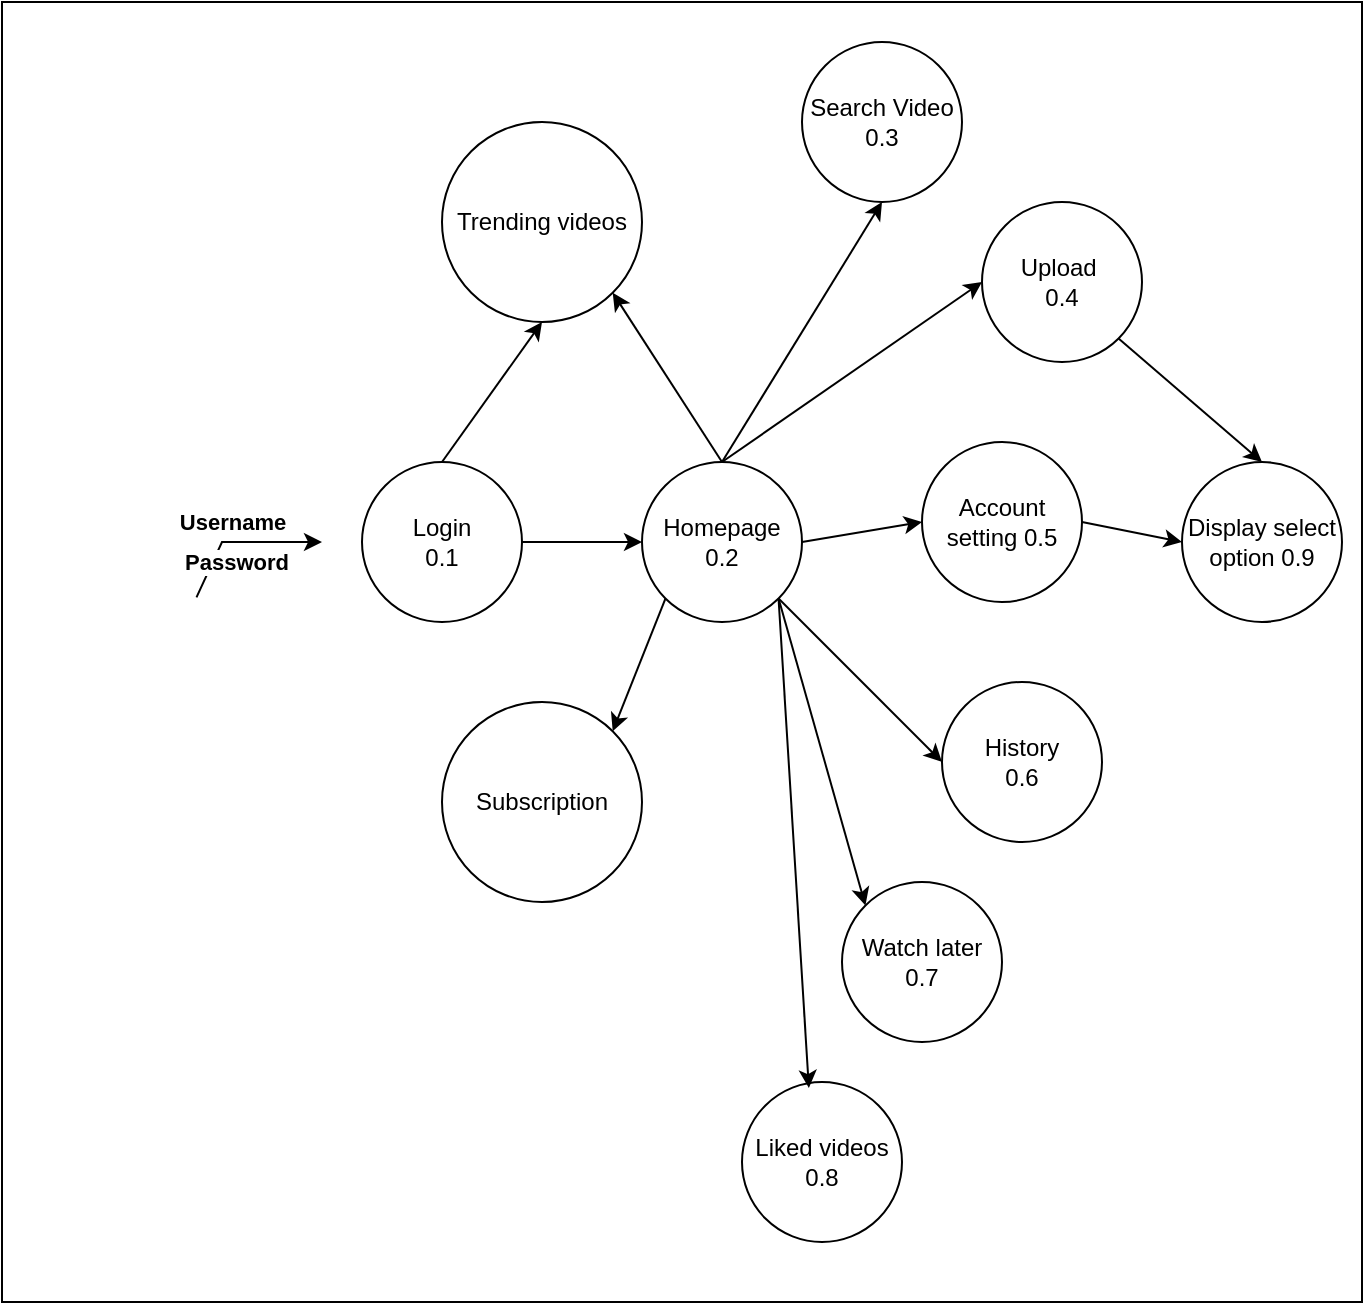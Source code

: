 <mxfile version="24.0.7" type="github">
  <diagram name="Page-1" id="U-ADLFAoI3-rypVU0R8v">
    <mxGraphModel dx="1252" dy="604" grid="1" gridSize="10" guides="1" tooltips="1" connect="1" arrows="1" fold="1" page="1" pageScale="1" pageWidth="850" pageHeight="1100" math="0" shadow="0">
      <root>
        <mxCell id="0" />
        <mxCell id="1" parent="0" />
        <mxCell id="hOtH7BCvJ5t-cadscSEQ-1" value="" style="rounded=0;whiteSpace=wrap;html=1;strokeColor=#000000;" vertex="1" parent="1">
          <mxGeometry x="150" y="10" width="680" height="650" as="geometry" />
        </mxCell>
        <mxCell id="hOtH7BCvJ5t-cadscSEQ-2" value="Username" style="endArrow=classic;html=1;rounded=0;exitX=0.143;exitY=0.458;exitDx=0;exitDy=0;exitPerimeter=0;flowAnimation=0;fontStyle=1" edge="1" parent="1" source="hOtH7BCvJ5t-cadscSEQ-1">
          <mxGeometry x="-0.114" y="10" width="50" height="50" relative="1" as="geometry">
            <mxPoint x="400" y="330" as="sourcePoint" />
            <mxPoint x="310" y="280" as="targetPoint" />
            <Array as="points">
              <mxPoint x="260" y="280" />
            </Array>
            <mxPoint as="offset" />
          </mxGeometry>
        </mxCell>
        <mxCell id="hOtH7BCvJ5t-cadscSEQ-3" value="Password" style="endArrow=classic;html=1;rounded=0;exitX=0.143;exitY=0.458;exitDx=0;exitDy=0;exitPerimeter=0;flowAnimation=0;fontStyle=1;strokeColor=#c20f0f;arcSize=20;fillOpacity=0;strokeOpacity=0;" edge="1" parent="1">
          <mxGeometry x="-0.231" y="20" width="50" height="50" relative="1" as="geometry">
            <mxPoint x="240" y="310" as="sourcePoint" />
            <mxPoint x="310" y="310" as="targetPoint" />
            <Array as="points">
              <mxPoint x="268" y="310" />
            </Array>
            <mxPoint as="offset" />
          </mxGeometry>
        </mxCell>
        <mxCell id="hOtH7BCvJ5t-cadscSEQ-4" value="Login&lt;div&gt;0.1&lt;/div&gt;" style="ellipse;whiteSpace=wrap;html=1;aspect=fixed;" vertex="1" parent="1">
          <mxGeometry x="330" y="240" width="80" height="80" as="geometry" />
        </mxCell>
        <mxCell id="hOtH7BCvJ5t-cadscSEQ-5" value="Homepage&lt;div&gt;0.2&lt;/div&gt;" style="ellipse;whiteSpace=wrap;html=1;aspect=fixed;" vertex="1" parent="1">
          <mxGeometry x="470" y="240" width="80" height="80" as="geometry" />
        </mxCell>
        <mxCell id="hOtH7BCvJ5t-cadscSEQ-6" value="Display select option 0.9" style="ellipse;whiteSpace=wrap;html=1;aspect=fixed;" vertex="1" parent="1">
          <mxGeometry x="740" y="240" width="80" height="80" as="geometry" />
        </mxCell>
        <mxCell id="hOtH7BCvJ5t-cadscSEQ-7" value="Trending videos" style="ellipse;whiteSpace=wrap;html=1;aspect=fixed;" vertex="1" parent="1">
          <mxGeometry x="370" y="70" width="100" height="100" as="geometry" />
        </mxCell>
        <mxCell id="hOtH7BCvJ5t-cadscSEQ-8" value="Upload&amp;nbsp;&lt;div&gt;0.4&lt;/div&gt;" style="ellipse;whiteSpace=wrap;html=1;aspect=fixed;" vertex="1" parent="1">
          <mxGeometry x="640" y="110" width="80" height="80" as="geometry" />
        </mxCell>
        <mxCell id="hOtH7BCvJ5t-cadscSEQ-9" value="Search Video&lt;div&gt;0.3&lt;/div&gt;" style="ellipse;whiteSpace=wrap;html=1;aspect=fixed;" vertex="1" parent="1">
          <mxGeometry x="550" y="30" width="80" height="80" as="geometry" />
        </mxCell>
        <mxCell id="hOtH7BCvJ5t-cadscSEQ-10" value="" style="endArrow=classic;html=1;rounded=0;exitX=1;exitY=0.5;exitDx=0;exitDy=0;entryX=0;entryY=0.5;entryDx=0;entryDy=0;" edge="1" parent="1" source="hOtH7BCvJ5t-cadscSEQ-4" target="hOtH7BCvJ5t-cadscSEQ-5">
          <mxGeometry width="50" height="50" relative="1" as="geometry">
            <mxPoint x="460" y="220" as="sourcePoint" />
            <mxPoint x="510" y="170" as="targetPoint" />
          </mxGeometry>
        </mxCell>
        <mxCell id="hOtH7BCvJ5t-cadscSEQ-11" value="" style="endArrow=classic;html=1;rounded=0;exitX=0.5;exitY=0;exitDx=0;exitDy=0;entryX=0.5;entryY=1;entryDx=0;entryDy=0;" edge="1" parent="1" source="hOtH7BCvJ5t-cadscSEQ-4" target="hOtH7BCvJ5t-cadscSEQ-7">
          <mxGeometry width="50" height="50" relative="1" as="geometry">
            <mxPoint x="420" y="290" as="sourcePoint" />
            <mxPoint x="480" y="290" as="targetPoint" />
          </mxGeometry>
        </mxCell>
        <mxCell id="hOtH7BCvJ5t-cadscSEQ-12" value="" style="endArrow=classic;html=1;rounded=0;exitX=0.5;exitY=0;exitDx=0;exitDy=0;entryX=0.5;entryY=1;entryDx=0;entryDy=0;" edge="1" parent="1" source="hOtH7BCvJ5t-cadscSEQ-5" target="hOtH7BCvJ5t-cadscSEQ-9">
          <mxGeometry width="50" height="50" relative="1" as="geometry">
            <mxPoint x="460" y="220" as="sourcePoint" />
            <mxPoint x="510" y="170" as="targetPoint" />
          </mxGeometry>
        </mxCell>
        <mxCell id="hOtH7BCvJ5t-cadscSEQ-13" value="" style="endArrow=classic;html=1;rounded=0;exitX=0.5;exitY=0;exitDx=0;exitDy=0;entryX=1;entryY=1;entryDx=0;entryDy=0;" edge="1" parent="1" source="hOtH7BCvJ5t-cadscSEQ-5" target="hOtH7BCvJ5t-cadscSEQ-7">
          <mxGeometry width="50" height="50" relative="1" as="geometry">
            <mxPoint x="520" y="250" as="sourcePoint" />
            <mxPoint x="600" y="120" as="targetPoint" />
          </mxGeometry>
        </mxCell>
        <mxCell id="hOtH7BCvJ5t-cadscSEQ-14" value="" style="endArrow=classic;html=1;rounded=0;exitX=0.5;exitY=0;exitDx=0;exitDy=0;entryX=0;entryY=0.5;entryDx=0;entryDy=0;" edge="1" parent="1" source="hOtH7BCvJ5t-cadscSEQ-5" target="hOtH7BCvJ5t-cadscSEQ-8">
          <mxGeometry width="50" height="50" relative="1" as="geometry">
            <mxPoint x="520" y="250" as="sourcePoint" />
            <mxPoint x="465" y="165" as="targetPoint" />
          </mxGeometry>
        </mxCell>
        <mxCell id="hOtH7BCvJ5t-cadscSEQ-16" value="" style="endArrow=classic;html=1;rounded=0;entryX=0.5;entryY=0;entryDx=0;entryDy=0;exitX=1;exitY=1;exitDx=0;exitDy=0;" edge="1" parent="1" source="hOtH7BCvJ5t-cadscSEQ-8" target="hOtH7BCvJ5t-cadscSEQ-6">
          <mxGeometry width="50" height="50" relative="1" as="geometry">
            <mxPoint x="610" y="220" as="sourcePoint" />
            <mxPoint x="660" y="170" as="targetPoint" />
          </mxGeometry>
        </mxCell>
        <mxCell id="hOtH7BCvJ5t-cadscSEQ-17" value="Account setting 0.5" style="ellipse;whiteSpace=wrap;html=1;aspect=fixed;" vertex="1" parent="1">
          <mxGeometry x="610" y="230" width="80" height="80" as="geometry" />
        </mxCell>
        <mxCell id="hOtH7BCvJ5t-cadscSEQ-18" value="" style="endArrow=classic;html=1;rounded=0;exitX=1;exitY=0.5;exitDx=0;exitDy=0;entryX=0;entryY=0.5;entryDx=0;entryDy=0;" edge="1" parent="1" source="hOtH7BCvJ5t-cadscSEQ-5" target="hOtH7BCvJ5t-cadscSEQ-17">
          <mxGeometry width="50" height="50" relative="1" as="geometry">
            <mxPoint x="610" y="220" as="sourcePoint" />
            <mxPoint x="660" y="170" as="targetPoint" />
          </mxGeometry>
        </mxCell>
        <mxCell id="hOtH7BCvJ5t-cadscSEQ-19" value="" style="endArrow=classic;html=1;rounded=0;entryX=0;entryY=0.5;entryDx=0;entryDy=0;exitX=1;exitY=0.5;exitDx=0;exitDy=0;" edge="1" parent="1" source="hOtH7BCvJ5t-cadscSEQ-17" target="hOtH7BCvJ5t-cadscSEQ-6">
          <mxGeometry width="50" height="50" relative="1" as="geometry">
            <mxPoint x="610" y="220" as="sourcePoint" />
            <mxPoint x="660" y="170" as="targetPoint" />
          </mxGeometry>
        </mxCell>
        <mxCell id="hOtH7BCvJ5t-cadscSEQ-20" value="History&lt;div&gt;0.6&lt;/div&gt;" style="ellipse;whiteSpace=wrap;html=1;aspect=fixed;" vertex="1" parent="1">
          <mxGeometry x="620" y="350" width="80" height="80" as="geometry" />
        </mxCell>
        <mxCell id="hOtH7BCvJ5t-cadscSEQ-21" value="Subscription" style="ellipse;whiteSpace=wrap;html=1;aspect=fixed;" vertex="1" parent="1">
          <mxGeometry x="370" y="360" width="100" height="100" as="geometry" />
        </mxCell>
        <mxCell id="hOtH7BCvJ5t-cadscSEQ-22" value="Liked videos&lt;div&gt;0.8&lt;/div&gt;" style="ellipse;whiteSpace=wrap;html=1;aspect=fixed;" vertex="1" parent="1">
          <mxGeometry x="520" y="550" width="80" height="80" as="geometry" />
        </mxCell>
        <mxCell id="hOtH7BCvJ5t-cadscSEQ-23" value="Watch later&lt;div&gt;0.7&lt;/div&gt;" style="ellipse;whiteSpace=wrap;html=1;aspect=fixed;" vertex="1" parent="1">
          <mxGeometry x="570" y="450" width="80" height="80" as="geometry" />
        </mxCell>
        <mxCell id="hOtH7BCvJ5t-cadscSEQ-24" value="" style="endArrow=classic;html=1;rounded=0;entryX=0;entryY=0.5;entryDx=0;entryDy=0;exitX=1;exitY=1;exitDx=0;exitDy=0;" edge="1" parent="1" source="hOtH7BCvJ5t-cadscSEQ-5" target="hOtH7BCvJ5t-cadscSEQ-20">
          <mxGeometry width="50" height="50" relative="1" as="geometry">
            <mxPoint x="610" y="460" as="sourcePoint" />
            <mxPoint x="660" y="410" as="targetPoint" />
          </mxGeometry>
        </mxCell>
        <mxCell id="hOtH7BCvJ5t-cadscSEQ-26" value="" style="endArrow=classic;html=1;rounded=0;entryX=0;entryY=0;entryDx=0;entryDy=0;exitX=1;exitY=1;exitDx=0;exitDy=0;" edge="1" parent="1" source="hOtH7BCvJ5t-cadscSEQ-5" target="hOtH7BCvJ5t-cadscSEQ-23">
          <mxGeometry width="50" height="50" relative="1" as="geometry">
            <mxPoint x="548" y="318" as="sourcePoint" />
            <mxPoint x="630" y="400" as="targetPoint" />
          </mxGeometry>
        </mxCell>
        <mxCell id="hOtH7BCvJ5t-cadscSEQ-27" value="" style="endArrow=classic;html=1;rounded=0;entryX=0.418;entryY=0.038;entryDx=0;entryDy=0;exitX=1;exitY=1;exitDx=0;exitDy=0;entryPerimeter=0;" edge="1" parent="1" source="hOtH7BCvJ5t-cadscSEQ-5" target="hOtH7BCvJ5t-cadscSEQ-22">
          <mxGeometry width="50" height="50" relative="1" as="geometry">
            <mxPoint x="548" y="318" as="sourcePoint" />
            <mxPoint x="592" y="472" as="targetPoint" />
          </mxGeometry>
        </mxCell>
        <mxCell id="hOtH7BCvJ5t-cadscSEQ-28" value="" style="endArrow=classic;html=1;rounded=0;entryX=1;entryY=0;entryDx=0;entryDy=0;exitX=0;exitY=1;exitDx=0;exitDy=0;" edge="1" parent="1" source="hOtH7BCvJ5t-cadscSEQ-5" target="hOtH7BCvJ5t-cadscSEQ-21">
          <mxGeometry width="50" height="50" relative="1" as="geometry">
            <mxPoint x="610" y="460" as="sourcePoint" />
            <mxPoint x="660" y="410" as="targetPoint" />
          </mxGeometry>
        </mxCell>
      </root>
    </mxGraphModel>
  </diagram>
</mxfile>
